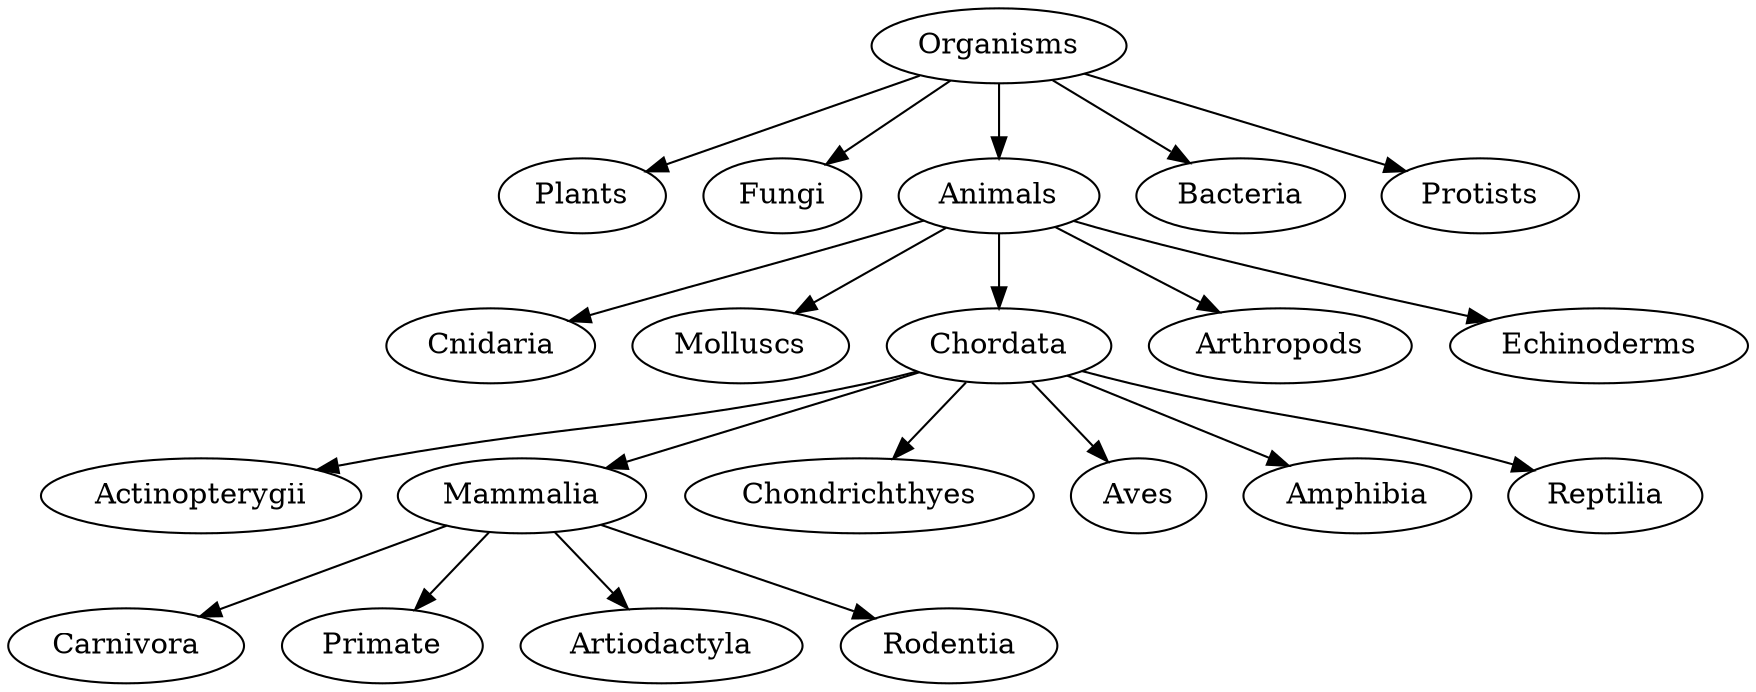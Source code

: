 digraph aniams {
    Organisms -> { Plants Fungi Animals Bacteria Protists };
    Animals -> { Cnidaria Molluscs Chordata Arthropods Echinoderms };
    Chordata -> { Actinopterygii Mammalia Chondrichthyes Aves Amphibia Reptilia };
    Mammalia -> { Carnivora Primate Artiodactyla Rodentia };
}

